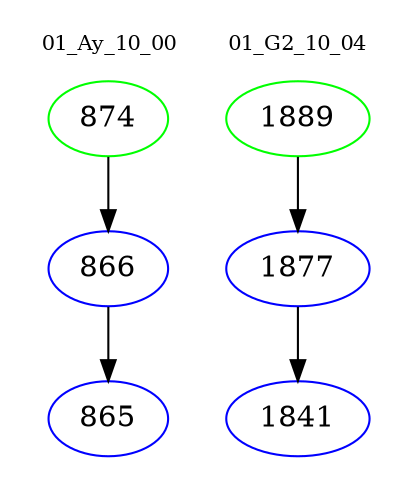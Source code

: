 digraph{
subgraph cluster_0 {
color = white
label = "01_Ay_10_00";
fontsize=10;
T0_874 [label="874", color="green"]
T0_874 -> T0_866 [color="black"]
T0_866 [label="866", color="blue"]
T0_866 -> T0_865 [color="black"]
T0_865 [label="865", color="blue"]
}
subgraph cluster_1 {
color = white
label = "01_G2_10_04";
fontsize=10;
T1_1889 [label="1889", color="green"]
T1_1889 -> T1_1877 [color="black"]
T1_1877 [label="1877", color="blue"]
T1_1877 -> T1_1841 [color="black"]
T1_1841 [label="1841", color="blue"]
}
}
